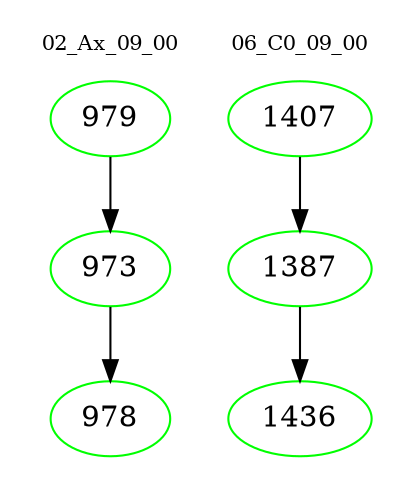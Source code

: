 digraph{
subgraph cluster_0 {
color = white
label = "02_Ax_09_00";
fontsize=10;
T0_979 [label="979", color="green"]
T0_979 -> T0_973 [color="black"]
T0_973 [label="973", color="green"]
T0_973 -> T0_978 [color="black"]
T0_978 [label="978", color="green"]
}
subgraph cluster_1 {
color = white
label = "06_C0_09_00";
fontsize=10;
T1_1407 [label="1407", color="green"]
T1_1407 -> T1_1387 [color="black"]
T1_1387 [label="1387", color="green"]
T1_1387 -> T1_1436 [color="black"]
T1_1436 [label="1436", color="green"]
}
}

